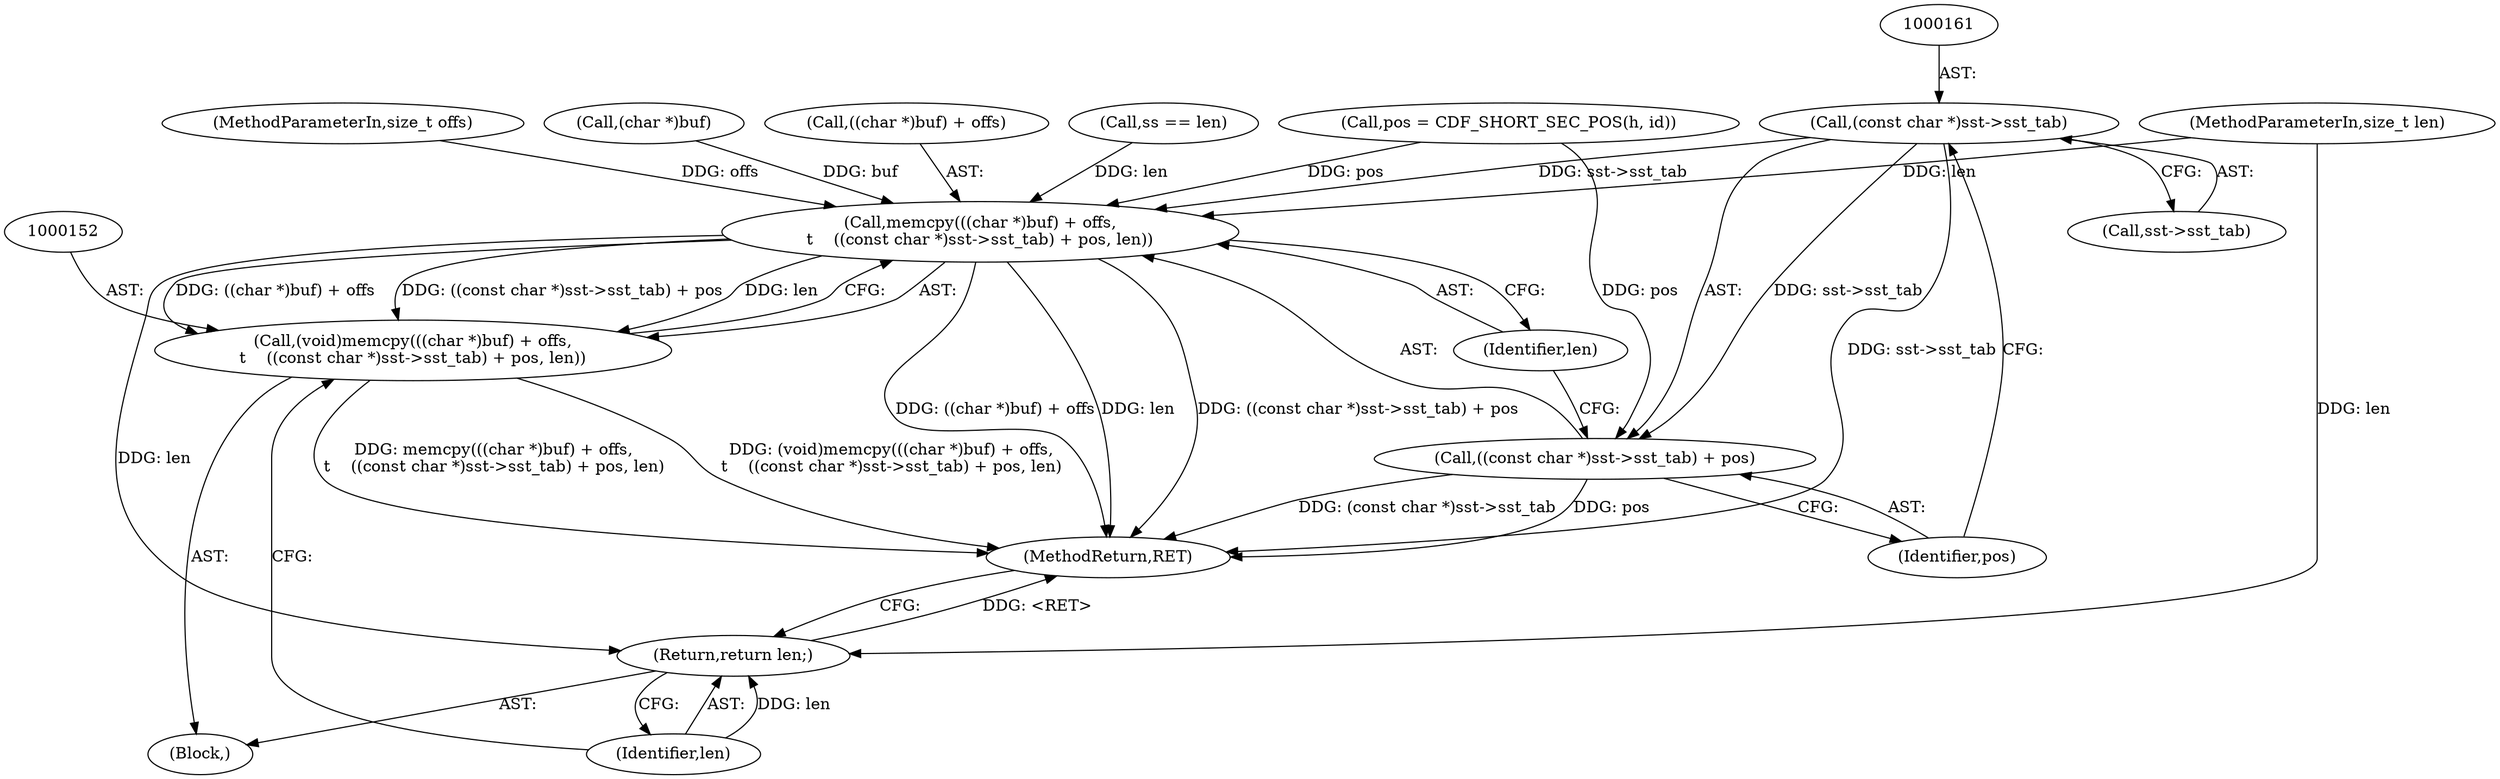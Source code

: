 digraph "0_file_6d209c1c489457397a5763bca4b28e43aac90391@pointer" {
"1000160" [label="(Call,(const char *)sst->sst_tab)"];
"1000153" [label="(Call,memcpy(((char *)buf) + offs,\n\t    ((const char *)sst->sst_tab) + pos, len))"];
"1000151" [label="(Call,(void)memcpy(((char *)buf) + offs,\n\t    ((const char *)sst->sst_tab) + pos, len))"];
"1000167" [label="(Return,return len;)"];
"1000159" [label="(Call,((const char *)sst->sst_tab) + pos)"];
"1000169" [label="(MethodReturn,RET)"];
"1000151" [label="(Call,(void)memcpy(((char *)buf) + offs,\n\t    ((const char *)sst->sst_tab) + pos, len))"];
"1000167" [label="(Return,return len;)"];
"1000165" [label="(Identifier,pos)"];
"1000160" [label="(Call,(const char *)sst->sst_tab)"];
"1000159" [label="(Call,((const char *)sst->sst_tab) + pos)"];
"1000103" [label="(MethodParameterIn,size_t offs)"];
"1000114" [label="(Call,pos = CDF_SHORT_SEC_POS(h, id))"];
"1000104" [label="(MethodParameterIn,size_t len)"];
"1000155" [label="(Call,(char *)buf)"];
"1000153" [label="(Call,memcpy(((char *)buf) + offs,\n\t    ((const char *)sst->sst_tab) + pos, len))"];
"1000162" [label="(Call,sst->sst_tab)"];
"1000168" [label="(Identifier,len)"];
"1000166" [label="(Identifier,len)"];
"1000154" [label="(Call,((char *)buf) + offs)"];
"1000107" [label="(Block,)"];
"1000120" [label="(Call,ss == len)"];
"1000160" -> "1000159"  [label="AST: "];
"1000160" -> "1000162"  [label="CFG: "];
"1000161" -> "1000160"  [label="AST: "];
"1000162" -> "1000160"  [label="AST: "];
"1000165" -> "1000160"  [label="CFG: "];
"1000160" -> "1000169"  [label="DDG: sst->sst_tab"];
"1000160" -> "1000153"  [label="DDG: sst->sst_tab"];
"1000160" -> "1000159"  [label="DDG: sst->sst_tab"];
"1000153" -> "1000151"  [label="AST: "];
"1000153" -> "1000166"  [label="CFG: "];
"1000154" -> "1000153"  [label="AST: "];
"1000159" -> "1000153"  [label="AST: "];
"1000166" -> "1000153"  [label="AST: "];
"1000151" -> "1000153"  [label="CFG: "];
"1000153" -> "1000169"  [label="DDG: ((const char *)sst->sst_tab) + pos"];
"1000153" -> "1000169"  [label="DDG: ((char *)buf) + offs"];
"1000153" -> "1000169"  [label="DDG: len"];
"1000153" -> "1000151"  [label="DDG: ((char *)buf) + offs"];
"1000153" -> "1000151"  [label="DDG: ((const char *)sst->sst_tab) + pos"];
"1000153" -> "1000151"  [label="DDG: len"];
"1000155" -> "1000153"  [label="DDG: buf"];
"1000103" -> "1000153"  [label="DDG: offs"];
"1000114" -> "1000153"  [label="DDG: pos"];
"1000104" -> "1000153"  [label="DDG: len"];
"1000120" -> "1000153"  [label="DDG: len"];
"1000153" -> "1000167"  [label="DDG: len"];
"1000151" -> "1000107"  [label="AST: "];
"1000152" -> "1000151"  [label="AST: "];
"1000168" -> "1000151"  [label="CFG: "];
"1000151" -> "1000169"  [label="DDG: (void)memcpy(((char *)buf) + offs,\n\t    ((const char *)sst->sst_tab) + pos, len)"];
"1000151" -> "1000169"  [label="DDG: memcpy(((char *)buf) + offs,\n\t    ((const char *)sst->sst_tab) + pos, len)"];
"1000167" -> "1000107"  [label="AST: "];
"1000167" -> "1000168"  [label="CFG: "];
"1000168" -> "1000167"  [label="AST: "];
"1000169" -> "1000167"  [label="CFG: "];
"1000167" -> "1000169"  [label="DDG: <RET>"];
"1000168" -> "1000167"  [label="DDG: len"];
"1000104" -> "1000167"  [label="DDG: len"];
"1000159" -> "1000165"  [label="CFG: "];
"1000165" -> "1000159"  [label="AST: "];
"1000166" -> "1000159"  [label="CFG: "];
"1000159" -> "1000169"  [label="DDG: (const char *)sst->sst_tab"];
"1000159" -> "1000169"  [label="DDG: pos"];
"1000114" -> "1000159"  [label="DDG: pos"];
}
